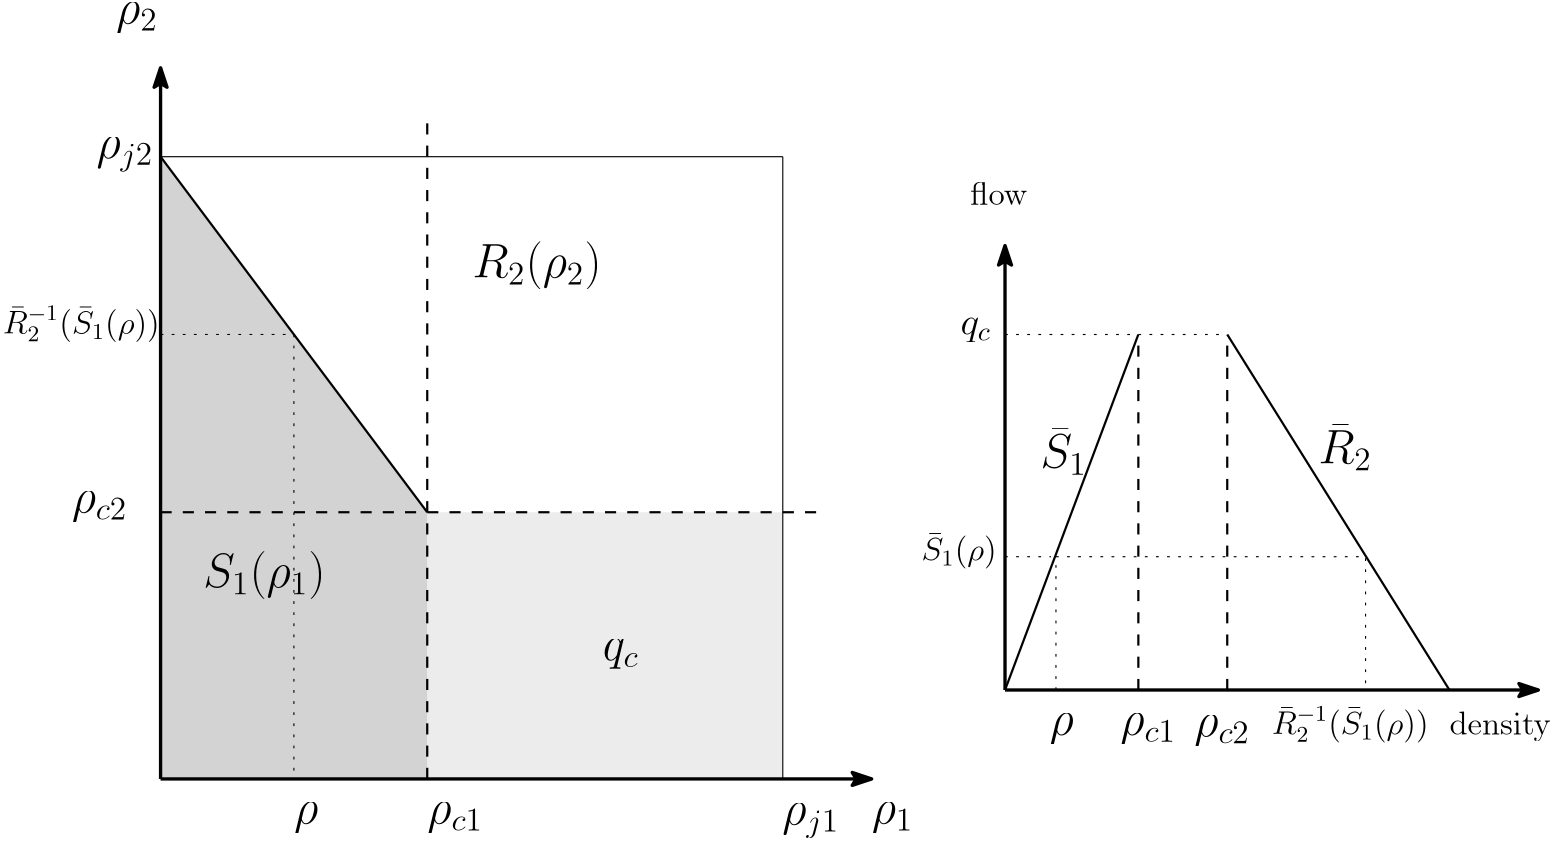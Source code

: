 <?xml version="1.0"?>
<!DOCTYPE ipe SYSTEM "ipe.dtd">
<ipe version="70010" creator="Ipe 7.0.10">
<info created="D:20120411145306" modified="D:20120718032605"/>
<ipestyle name="basic">
<symbol name="arrow/arc(spx)">
<path stroke="sym-stroke" fill="sym-stroke" pen="sym-pen">
0 0 m
-1 0.333 l
-1 -0.333 l
h
</path>
</symbol>
<symbol name="arrow/farc(spx)">
<path stroke="sym-stroke" fill="white" pen="sym-pen">
0 0 m
-1 0.333 l
-1 -0.333 l
h
</path>
</symbol>
<symbol name="mark/circle(sx)" transformations="translations">
<path fill="sym-stroke">
0.6 0 0 0.6 0 0 e
0.4 0 0 0.4 0 0 e
</path>
</symbol>
<symbol name="mark/disk(sx)" transformations="translations">
<path fill="sym-stroke">
0.6 0 0 0.6 0 0 e
</path>
</symbol>
<symbol name="mark/fdisk(sfx)" transformations="translations">
<group>
<path fill="sym-stroke" fillrule="eofill">
0.6 0 0 0.6 0 0 e
0.4 0 0 0.4 0 0 e
</path>
<path fill="sym-fill">
0.4 0 0 0.4 0 0 e
</path>
</group>
</symbol>
<symbol name="mark/box(sx)" transformations="translations">
<path fill="sym-stroke" fillrule="eofill">
-0.6 -0.6 m
0.6 -0.6 l
0.6 0.6 l
-0.6 0.6 l
h
-0.4 -0.4 m
0.4 -0.4 l
0.4 0.4 l
-0.4 0.4 l
h
</path>
</symbol>
<symbol name="mark/square(sx)" transformations="translations">
<path fill="sym-stroke">
-0.6 -0.6 m
0.6 -0.6 l
0.6 0.6 l
-0.6 0.6 l
h
</path>
</symbol>
<symbol name="mark/fsquare(sfx)" transformations="translations">
<group>
<path fill="sym-stroke" fillrule="eofill">
-0.6 -0.6 m
0.6 -0.6 l
0.6 0.6 l
-0.6 0.6 l
h
-0.4 -0.4 m
0.4 -0.4 l
0.4 0.4 l
-0.4 0.4 l
h
</path>
<path fill="sym-fill">
-0.4 -0.4 m
0.4 -0.4 l
0.4 0.4 l
-0.4 0.4 l
h
</path>
</group>
</symbol>
<symbol name="mark/cross(sx)" transformations="translations">
<group>
<path fill="sym-stroke">
-0.43 -0.57 m
0.57 0.43 l
0.43 0.57 l
-0.57 -0.43 l
h
</path>
<path fill="sym-stroke">
-0.43 0.57 m
0.57 -0.43 l
0.43 -0.57 l
-0.57 0.43 l
h
</path>
</group>
</symbol>
<symbol name="arrow/fnormal(spx)">
<path stroke="sym-stroke" fill="white" pen="sym-pen">
0 0 m
-1 0.333 l
-1 -0.333 l
h
</path>
</symbol>
<symbol name="arrow/pointed(spx)">
<path stroke="sym-stroke" fill="sym-stroke" pen="sym-pen">
0 0 m
-1 0.333 l
-0.8 0 l
-1 -0.333 l
h
</path>
</symbol>
<symbol name="arrow/fpointed(spx)">
<path stroke="sym-stroke" fill="white" pen="sym-pen">
0 0 m
-1 0.333 l
-0.8 0 l
-1 -0.333 l
h
</path>
</symbol>
<symbol name="arrow/linear(spx)">
<path stroke="sym-stroke" pen="sym-pen">
-1 0.333 m
0 0 l
-1 -0.333 l
</path>
</symbol>
<symbol name="arrow/fdouble(spx)">
<path stroke="sym-stroke" fill="white" pen="sym-pen">
0 0 m
-1 0.333 l
-1 -0.333 l
h
-1 0 m
-2 0.333 l
-2 -0.333 l
h
</path>
</symbol>
<symbol name="arrow/double(spx)">
<path stroke="sym-stroke" fill="sym-stroke" pen="sym-pen">
0 0 m
-1 0.333 l
-1 -0.333 l
h
-1 0 m
-2 0.333 l
-2 -0.333 l
h
</path>
</symbol>
<pen name="heavier" value="0.8"/>
<pen name="fat" value="1.2"/>
<pen name="ultrafat" value="2"/>
<symbolsize name="large" value="5"/>
<symbolsize name="small" value="2"/>
<symbolsize name="tiny" value="1.1"/>
<arrowsize name="large" value="10"/>
<arrowsize name="small" value="5"/>
<arrowsize name="tiny" value="3"/>
<color name="red" value="1 0 0"/>
<color name="green" value="0 1 0"/>
<color name="blue" value="0 0 1"/>
<color name="yellow" value="1 1 0"/>
<color name="orange" value="1 0.647 0"/>
<color name="gold" value="1 0.843 0"/>
<color name="purple" value="0.627 0.125 0.941"/>
<color name="gray" value="0.745"/>
<color name="brown" value="0.647 0.165 0.165"/>
<color name="navy" value="0 0 0.502"/>
<color name="pink" value="1 0.753 0.796"/>
<color name="seagreen" value="0.18 0.545 0.341"/>
<color name="turquoise" value="0.251 0.878 0.816"/>
<color name="violet" value="0.933 0.51 0.933"/>
<color name="darkblue" value="0 0 0.545"/>
<color name="darkcyan" value="0 0.545 0.545"/>
<color name="darkgray" value="0.663"/>
<color name="darkgreen" value="0 0.392 0"/>
<color name="darkmagenta" value="0.545 0 0.545"/>
<color name="darkorange" value="1 0.549 0"/>
<color name="darkred" value="0.545 0 0"/>
<color name="lightblue" value="0.678 0.847 0.902"/>
<color name="lightcyan" value="0.878 1 1"/>
<color name="lightgray" value="0.827"/>
<color name="lightgreen" value="0.565 0.933 0.565"/>
<color name="lightyellow" value="1 1 0.878"/>
<dashstyle name="dashed" value="[4] 0"/>
<dashstyle name="dotted" value="[1 3] 0"/>
<dashstyle name="dash dotted" value="[4 2 1 2] 0"/>
<dashstyle name="dash dot dotted" value="[4 2 1 2 1 2] 0"/>
<textsize name="large" value="\large"/>
<textsize name="Large" value="\Large"/>
<textsize name="LARGE" value="\LARGE"/>
<textsize name="huge" value="\huge"/>
<textsize name="Huge" value="\Huge"/>
<textsize name="small" value="\small"/>
<textsize name="footnote" value="\footnotesize"/>
<textsize name="tiny" value="\tiny"/>
<textstyle name="center" begin="\begin{center}" end="\end{center}"/>
<textstyle name="itemize" begin="\begin{itemize}" end="\end{itemize}"/>
<textstyle name="item" begin="\begin{itemize}\item{}" end="\end{itemize}"/>
<gridsize name="4 pts" value="4"/>
<gridsize name="8 pts (~3 mm)" value="8"/>
<gridsize name="16 pts (~6 mm)" value="16"/>
<gridsize name="32 pts (~12 mm)" value="32"/>
<gridsize name="10 pts (~3.5 mm)" value="10"/>
<gridsize name="20 pts (~7 mm)" value="20"/>
<gridsize name="14 pts (~5 mm)" value="14"/>
<gridsize name="28 pts (~10 mm)" value="28"/>
<gridsize name="56 pts (~20 mm)" value="56"/>
<anglesize name="90 deg" value="90"/>
<anglesize name="60 deg" value="60"/>
<anglesize name="45 deg" value="45"/>
<anglesize name="30 deg" value="30"/>
<anglesize name="22.5 deg" value="22.5"/>
<tiling name="falling" angle="-60" step="4" width="1"/>
<tiling name="rising" angle="30" step="4" width="1"/>
</ipestyle>
<page>
<layer name="alpha"/>
<view layers="alpha" active="alpha"/>
<path layer="alpha" matrix="1 0 0 1 16 0" fill="0.922">
160 320 m
160 416 l
288 416 l
288 320 l
160 320 l
</path>
<path matrix="1 0 0 1 16 0" fill="lightgray">
64 320 m
160 320 l
160 416 l
64 544 l
64 320 l
</path>
<path matrix="1 0 0 1 16 0" stroke="black" dash="dashed" pen="heavier">
160 320 m
160 560 l
</path>
<path matrix="1 0 0 1 16 0" stroke="black" dash="dashed" pen="heavier">
64 416 m
304 416 l
</path>
<path matrix="1 0 0 1 16 0" stroke="black">
288 320 m
288 544 l
</path>
<path matrix="1 0 0 1 16 0" stroke="black">
64 544 m
288 544 l
</path>
<path matrix="1.33333 0 0 1 -5.3333 0" stroke="black" pen="fat" arrow="pointed/normal">
64 320 m
256 320 l
</path>
<path matrix="1 0 0 1.33333 16 -106.667" stroke="black" pen="fat" arrow="pointed/normal">
64 320 m
64 512 l
</path>
<path matrix="1 0 0 1 16 0" stroke="black" pen="heavier">
160 416 m
64 544 l
</path>
<path matrix="1 0 0 0.833333 0 58.6667" stroke="black" pen="fat" arrow="pointed/normal">
384 352 m
384 544 l
</path>
<path stroke="black" pen="fat" arrow="pointed/normal">
384 352 m
576 352 l
</path>
<path matrix="1 0 0 1 -16 0" stroke="black" dash="dashed" pen="heavier">
448 352 m
448 480 l
</path>
<path matrix="1.39324 0 0 0.75 -177.25 88" stroke="black" dash="dotted">
416 352 m
416 416 l
496 416 l
496 352 l
</path>
<path matrix="1 0 0 1 16 0" stroke="black" dash="dotted">
64 480 m
112 480 l
112 320 l
112 320 l
</path>
<text matrix="1 0 0 1 16 0" transformations="translations" pos="320 304" stroke="black" type="label" valign="baseline" size="LARGE">$\rho_{1}$</text>
<text matrix="1 0 0 1 16 0" transformations="translations" pos="48 592" stroke="black" type="label" valign="baseline" size="LARGE">$\rho_{2}$</text>
<text matrix="1 0 0 1 -22.5089 0" transformations="translations" pos="448 336" stroke="black" type="label" valign="baseline" size="LARGE">$\rho_{c1}$</text>
<text matrix="1 0 0 1 -32 0" transformations="translations" pos="576 336" stroke="black" type="label" valign="baseline" size="large">density</text>
<text matrix="1 0 0 1 16 0" transformations="translations" pos="160 304" stroke="black" type="label" valign="baseline" size="LARGE">$\rho_{c1}$</text>
<text matrix="1 0 0 1 16 0" transformations="translations" pos="32 416" stroke="black" type="label" valign="baseline" size="LARGE">$\rho_{c2}$</text>
<text matrix="1 0 0 1 32 0" transformations="translations" pos="32 416" stroke="black" type="label" valign="baseline" size="LARGE">$$</text>
<text matrix="1 0 0 1 16 0" transformations="translations" pos="112 304" stroke="black" type="label" valign="baseline" size="LARGE">$\rho$</text>
<text matrix="1 0 0 1 -8.80476 0.177515" transformations="translations" pos="32 480" stroke="black" type="label" valign="baseline" size="large">$\bar{R}^{-1}_{2}(\bar{S}_{1}(\rho))$</text>
<path matrix="0.51796 0 0 1 185.103 -16" stroke="black" dash="dotted">
384 416 m
416 416 l
</path>
<text matrix="1 0 0 1 1.92899 -17.3373" transformations="translations" pos="352 416" stroke="black" type="label" valign="baseline" size="large">$\bar{S}_{1}(\rho)$</text>
<text matrix="1 0 0 1 -16 0" transformations="translations" pos="416 336" stroke="black" type="label" valign="baseline" size="LARGE">$\rho$</text>
<text matrix="1 0 0 1 -16 0" transformations="translations" pos="496 336" stroke="black" type="label" valign="baseline" size="large">$\bar{R}^{-1}_{2}(\bar{S}_{1}(\rho))$</text>
<text transformations="translations" pos="371.509 526.74" stroke="black" type="label" valign="baseline" size="large">flow</text>
<text matrix="1 0 0 1 0 -29.2308" transformations="translations" pos="496.893 462.893" stroke="black" type="label" valign="baseline" size="LARGE">$\bar{R}_{2}$</text>
<text matrix="1 0 0 1 -4.73373 0" transformations="translations" pos="401.509 432.124" stroke="black" type="label" valign="baseline" size="LARGE">$\bar{S}_{1}$</text>
<text transformations="translations" pos="239.201 362.893" stroke="black" type="label" valign="baseline" size="LARGE">$q_{c}$</text>
<text matrix="1 0 0 1 -16.9231 3.07692" transformations="translations" pos="209.201 497.509" stroke="black" type="label" valign="baseline" size="LARGE">$R_{2}(\rho_{2})$</text>
<text transformations="translations" pos="95.355 389.047" stroke="black" type="label" valign="baseline" size="LARGE">$S_{1}(\rho_{1})$</text>
<text transformations="translations" pos="303.817 303.663" stroke="black" type="label" valign="baseline" size="LARGE">$\rho_{j1}$</text>
<text transformations="translations" pos="56.8935 543.663" stroke="black" type="label" valign="baseline" size="LARGE">$\rho_{j2}$</text>
<path matrix="1.23182 0 0 11.3448 -89.0208 -4965.52" stroke="black" dash="dotted">
384 480 m
448 480 l
</path>
<text transformations="translations" pos="368 480" stroke="black" type="label" valign="baseline" size="Large">$q_{c}$</text>
<path matrix="0.75 0 0 1 96 0" stroke="black" pen="heavier">
384 352 m
448 480 l
</path>
<path stroke="black" pen="heavier">
544 352 m
464 480 l
</path>
<path matrix="1 0 0 1 16 0" stroke="black" dash="dashed" pen="heavier">
448 352 m
448 480 l
</path>
<text matrix="1 0 0 1 4.11807 -0.591805" transformations="translations" pos="448 336" stroke="black" type="label" valign="baseline" size="LARGE">$\rho_{c2}$</text>
</page>
</ipe>
